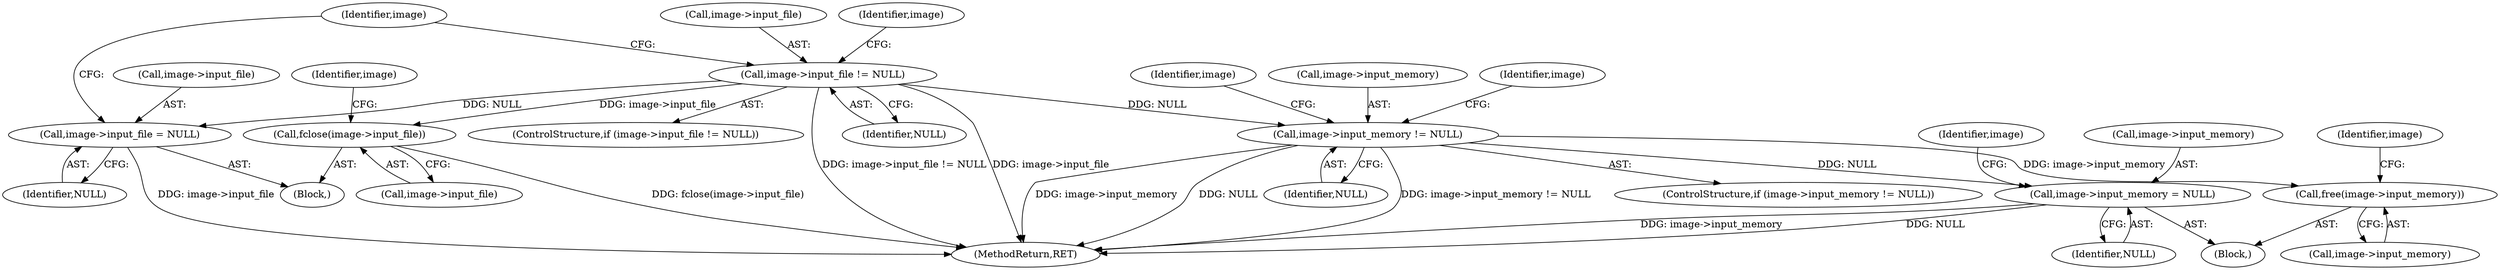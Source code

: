digraph "0_Android_9d4853418ab2f754c2b63e091c29c5529b8b86ca_28@pointer" {
"1000111" [label="(Call,image->input_file != NULL)"];
"1000117" [label="(Call,fclose(image->input_file))"];
"1000121" [label="(Call,image->input_file = NULL)"];
"1000127" [label="(Call,image->input_memory != NULL)"];
"1000133" [label="(Call,free(image->input_memory))"];
"1000137" [label="(Call,image->input_memory = NULL)"];
"1000118" [label="(Call,image->input_file)"];
"1000126" [label="(ControlStructure,if (image->input_memory != NULL))"];
"1000125" [label="(Identifier,NULL)"];
"1000134" [label="(Call,image->input_memory)"];
"1000119" [label="(Identifier,image)"];
"1000115" [label="(Identifier,NULL)"];
"1000127" [label="(Call,image->input_memory != NULL)"];
"1000117" [label="(Call,fclose(image->input_file))"];
"1000132" [label="(Block,)"];
"1000123" [label="(Identifier,image)"];
"1000137" [label="(Call,image->input_memory = NULL)"];
"1000135" [label="(Identifier,image)"];
"1000131" [label="(Identifier,NULL)"];
"1000139" [label="(Identifier,image)"];
"1000110" [label="(ControlStructure,if (image->input_file != NULL))"];
"1000152" [label="(Identifier,image)"];
"1000133" [label="(Call,free(image->input_memory))"];
"1000144" [label="(Identifier,image)"];
"1000122" [label="(Call,image->input_file)"];
"1000111" [label="(Call,image->input_file != NULL)"];
"1000116" [label="(Block,)"];
"1000138" [label="(Call,image->input_memory)"];
"1000121" [label="(Call,image->input_file = NULL)"];
"1000175" [label="(MethodReturn,RET)"];
"1000129" [label="(Identifier,image)"];
"1000141" [label="(Identifier,NULL)"];
"1000112" [label="(Call,image->input_file)"];
"1000128" [label="(Call,image->input_memory)"];
"1000111" -> "1000110"  [label="AST: "];
"1000111" -> "1000115"  [label="CFG: "];
"1000112" -> "1000111"  [label="AST: "];
"1000115" -> "1000111"  [label="AST: "];
"1000119" -> "1000111"  [label="CFG: "];
"1000129" -> "1000111"  [label="CFG: "];
"1000111" -> "1000175"  [label="DDG: image->input_file"];
"1000111" -> "1000175"  [label="DDG: image->input_file != NULL"];
"1000111" -> "1000117"  [label="DDG: image->input_file"];
"1000111" -> "1000121"  [label="DDG: NULL"];
"1000111" -> "1000127"  [label="DDG: NULL"];
"1000117" -> "1000116"  [label="AST: "];
"1000117" -> "1000118"  [label="CFG: "];
"1000118" -> "1000117"  [label="AST: "];
"1000123" -> "1000117"  [label="CFG: "];
"1000117" -> "1000175"  [label="DDG: fclose(image->input_file)"];
"1000121" -> "1000116"  [label="AST: "];
"1000121" -> "1000125"  [label="CFG: "];
"1000122" -> "1000121"  [label="AST: "];
"1000125" -> "1000121"  [label="AST: "];
"1000129" -> "1000121"  [label="CFG: "];
"1000121" -> "1000175"  [label="DDG: image->input_file"];
"1000127" -> "1000126"  [label="AST: "];
"1000127" -> "1000131"  [label="CFG: "];
"1000128" -> "1000127"  [label="AST: "];
"1000131" -> "1000127"  [label="AST: "];
"1000135" -> "1000127"  [label="CFG: "];
"1000152" -> "1000127"  [label="CFG: "];
"1000127" -> "1000175"  [label="DDG: image->input_memory != NULL"];
"1000127" -> "1000175"  [label="DDG: image->input_memory"];
"1000127" -> "1000175"  [label="DDG: NULL"];
"1000127" -> "1000133"  [label="DDG: image->input_memory"];
"1000127" -> "1000137"  [label="DDG: NULL"];
"1000133" -> "1000132"  [label="AST: "];
"1000133" -> "1000134"  [label="CFG: "];
"1000134" -> "1000133"  [label="AST: "];
"1000139" -> "1000133"  [label="CFG: "];
"1000137" -> "1000132"  [label="AST: "];
"1000137" -> "1000141"  [label="CFG: "];
"1000138" -> "1000137"  [label="AST: "];
"1000141" -> "1000137"  [label="AST: "];
"1000144" -> "1000137"  [label="CFG: "];
"1000137" -> "1000175"  [label="DDG: NULL"];
"1000137" -> "1000175"  [label="DDG: image->input_memory"];
}
